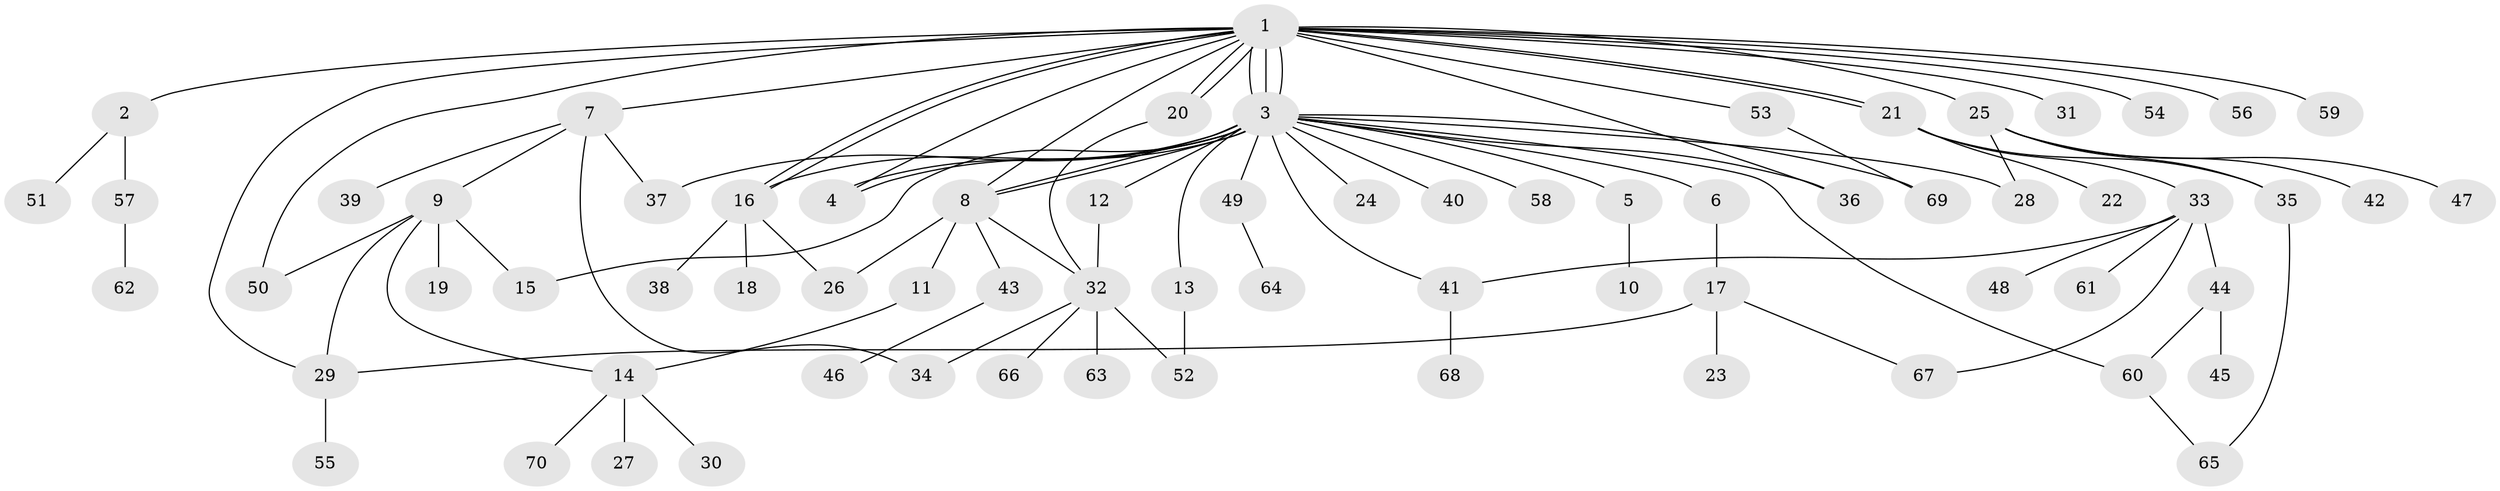 // coarse degree distribution, {2: 0.3023255813953488, 5: 0.06976744186046512, 4: 0.09302325581395349, 1: 0.3488372093023256, 6: 0.046511627906976744, 17: 0.023255813953488372, 3: 0.09302325581395349, 15: 0.023255813953488372}
// Generated by graph-tools (version 1.1) at 2025/36/03/04/25 23:36:47]
// undirected, 70 vertices, 98 edges
graph export_dot {
  node [color=gray90,style=filled];
  1;
  2;
  3;
  4;
  5;
  6;
  7;
  8;
  9;
  10;
  11;
  12;
  13;
  14;
  15;
  16;
  17;
  18;
  19;
  20;
  21;
  22;
  23;
  24;
  25;
  26;
  27;
  28;
  29;
  30;
  31;
  32;
  33;
  34;
  35;
  36;
  37;
  38;
  39;
  40;
  41;
  42;
  43;
  44;
  45;
  46;
  47;
  48;
  49;
  50;
  51;
  52;
  53;
  54;
  55;
  56;
  57;
  58;
  59;
  60;
  61;
  62;
  63;
  64;
  65;
  66;
  67;
  68;
  69;
  70;
  1 -- 2;
  1 -- 3;
  1 -- 3;
  1 -- 3;
  1 -- 4;
  1 -- 7;
  1 -- 8;
  1 -- 16;
  1 -- 16;
  1 -- 20;
  1 -- 20;
  1 -- 21;
  1 -- 21;
  1 -- 25;
  1 -- 29;
  1 -- 31;
  1 -- 36;
  1 -- 50;
  1 -- 53;
  1 -- 54;
  1 -- 56;
  1 -- 59;
  2 -- 51;
  2 -- 57;
  3 -- 4;
  3 -- 4;
  3 -- 5;
  3 -- 6;
  3 -- 8;
  3 -- 8;
  3 -- 12;
  3 -- 13;
  3 -- 15;
  3 -- 16;
  3 -- 24;
  3 -- 28;
  3 -- 36;
  3 -- 37;
  3 -- 40;
  3 -- 41;
  3 -- 49;
  3 -- 58;
  3 -- 60;
  3 -- 69;
  5 -- 10;
  6 -- 17;
  7 -- 9;
  7 -- 34;
  7 -- 37;
  7 -- 39;
  8 -- 11;
  8 -- 26;
  8 -- 32;
  8 -- 43;
  9 -- 14;
  9 -- 15;
  9 -- 19;
  9 -- 29;
  9 -- 50;
  11 -- 14;
  12 -- 32;
  13 -- 52;
  14 -- 27;
  14 -- 30;
  14 -- 70;
  16 -- 18;
  16 -- 26;
  16 -- 38;
  17 -- 23;
  17 -- 29;
  17 -- 67;
  20 -- 32;
  21 -- 22;
  21 -- 33;
  21 -- 35;
  25 -- 28;
  25 -- 35;
  25 -- 42;
  25 -- 47;
  29 -- 55;
  32 -- 34;
  32 -- 52;
  32 -- 63;
  32 -- 66;
  33 -- 41;
  33 -- 44;
  33 -- 48;
  33 -- 61;
  33 -- 67;
  35 -- 65;
  41 -- 68;
  43 -- 46;
  44 -- 45;
  44 -- 60;
  49 -- 64;
  53 -- 69;
  57 -- 62;
  60 -- 65;
}
